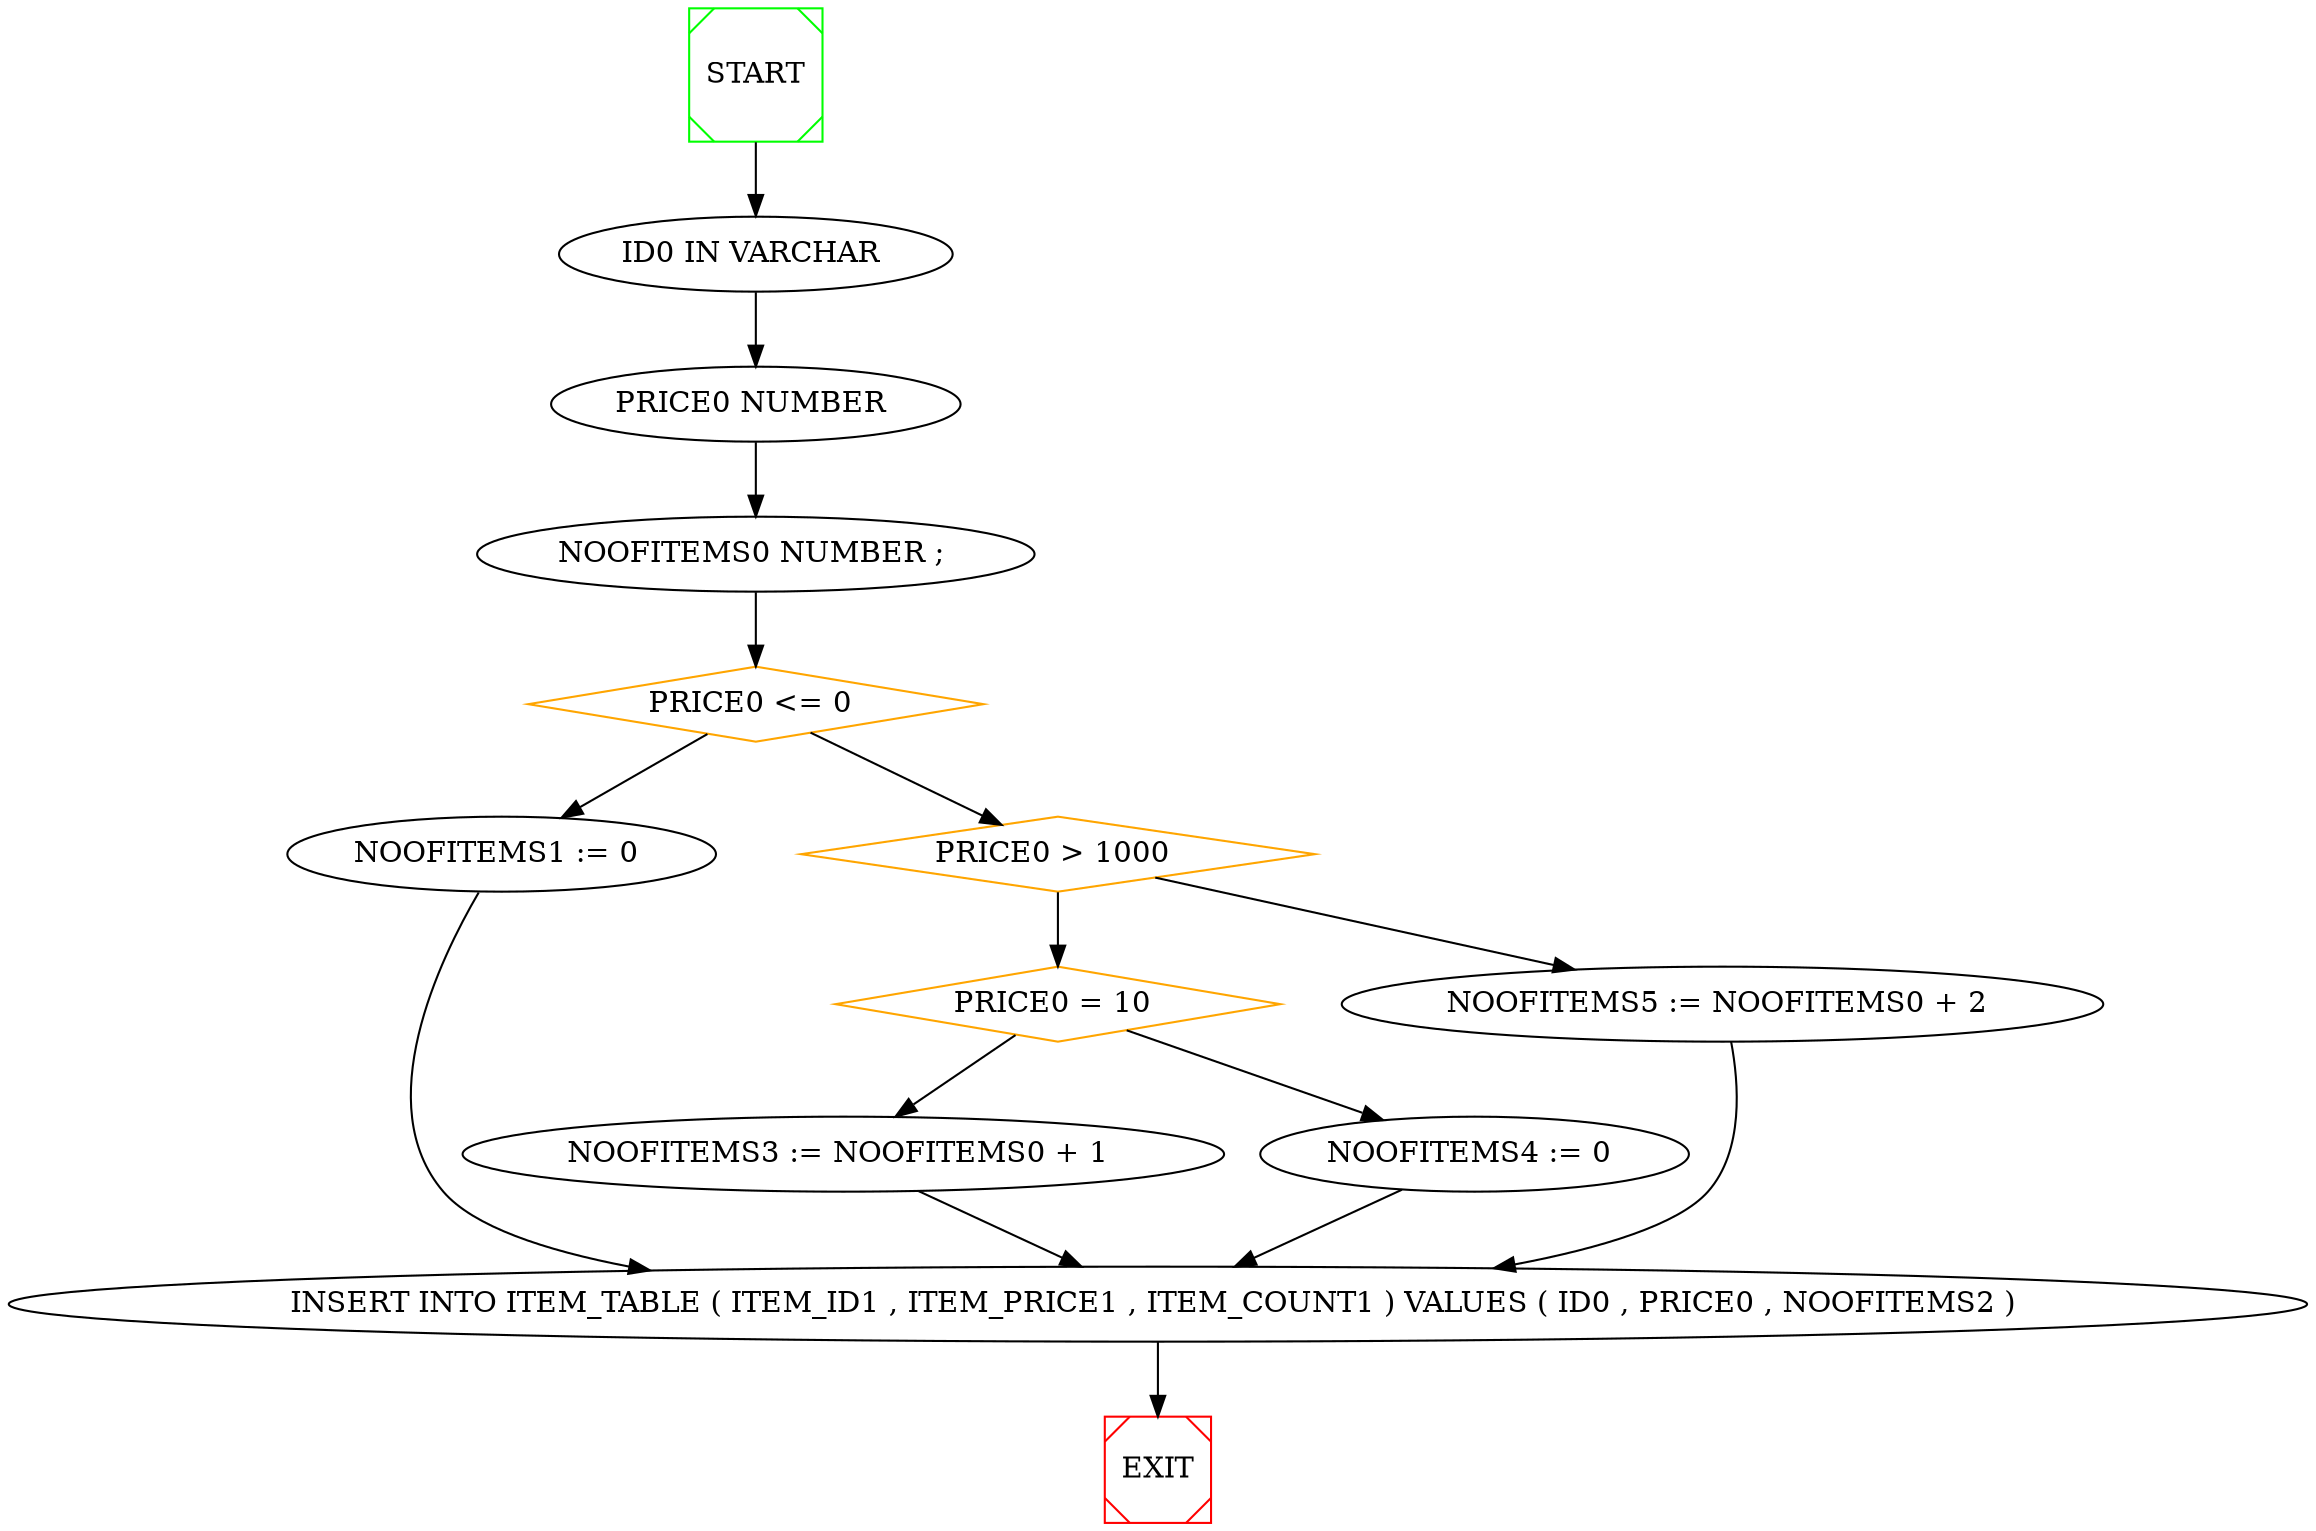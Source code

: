 digraph G {

	
	0[ label=""  ] ;
	
	0 -> 1 ;
	
	1[ label="ID0 IN VARCHAR "  ] ;
	
	1 -> 2 ;
	
	2[ label="PRICE0 NUMBER "  ] ;
	
	2 -> 3 ;
	
	3[ label="NOOFITEMS0 NUMBER ; "  ] ;
	
	3 -> 4 ;
	
	4[ label="PRICE0 <= 0 " , color=orange, shape=diamond ] ;
	
	4 -> 5 ;
	4 -> 6 ;
	
	5[ label="NOOFITEMS1 := 0 "  ] ;
	
	5 -> 11 ;
	
	6[ label="PRICE0 > 1000 " , color=orange, shape=diamond ] ;
	
	6 -> 8 ;
	6 -> 7 ;
	
	7[ label="NOOFITEMS5 := NOOFITEMS0 + 2 "  ] ;
	
	7 -> 11 ;
	
	8[ label="PRICE0 = 10 " , color=orange, shape=diamond ] ;
	
	8 -> 9 ;
	8 -> 10 ;
	
	9[ label="NOOFITEMS3 := NOOFITEMS0 + 1 "  ] ;
	
	9 -> 11 ;
	
	10[ label="NOOFITEMS4 := 0 "  ] ;
	
	10 -> 11 ;
	
	11[ label="INSERT INTO ITEM_TABLE ( ITEM_ID1 , ITEM_PRICE1 , ITEM_COUNT1 ) VALUES ( ID0 , PRICE0 , NOOFITEMS2 ) "  ] ;
	
	0[ label="START", shape=Msquare, color=green ] ;
	11 -> EXIT ;EXIT[ shape=Msquare, color=red ] ;
	
}